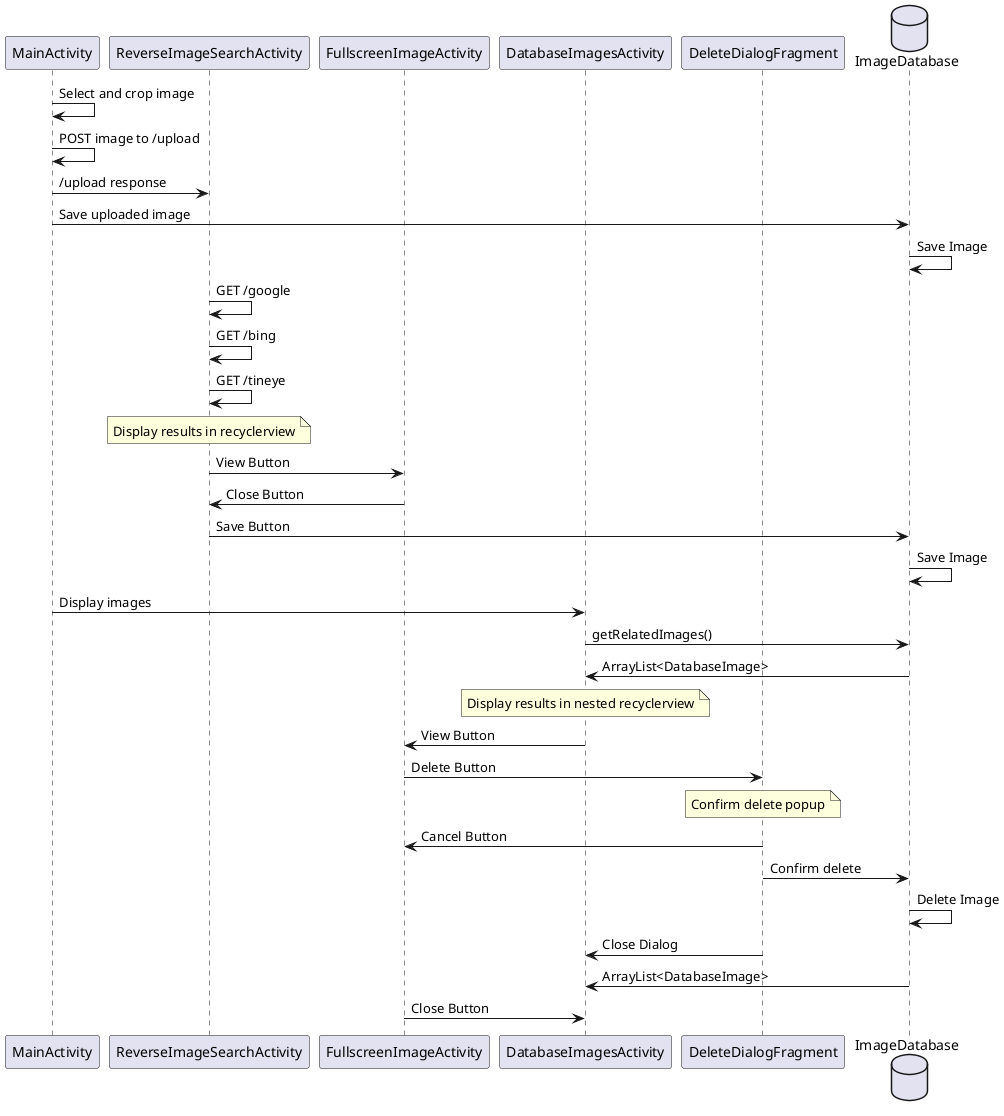 @startuml


participant MainActivity
participant ReverseImageSearchActivity
participant FullscreenImageActivity
participant DatabaseImagesActivity
participant DeleteDialogFragment
database ImageDatabase

MainActivity -> MainActivity: Select and crop image
MainActivity -> MainActivity: POST image to /upload
MainActivity -> ReverseImageSearchActivity: /upload response
MainActivity -> ImageDatabase: Save uploaded image
ImageDatabase -> ImageDatabase: Save Image
ReverseImageSearchActivity -> ReverseImageSearchActivity: GET /google
ReverseImageSearchActivity -> ReverseImageSearchActivity: GET /bing
ReverseImageSearchActivity -> ReverseImageSearchActivity: GET /tineye
note over ReverseImageSearchActivity
Display results in recyclerview
end note
ReverseImageSearchActivity -> FullscreenImageActivity: View Button
ReverseImageSearchActivity <- FullscreenImageActivity: Close Button
ReverseImageSearchActivity -> ImageDatabase: Save Button
ImageDatabase -> ImageDatabase: Save Image
MainActivity -> DatabaseImagesActivity: Display images
DatabaseImagesActivity -> ImageDatabase: getRelatedImages()
DatabaseImagesActivity <- ImageDatabase: ArrayList<DatabaseImage>
note over DatabaseImagesActivity
Display results in nested recyclerview
end note
DatabaseImagesActivity -> FullscreenImageActivity: View Button
FullscreenImageActivity -> DeleteDialogFragment: Delete Button
note over DeleteDialogFragment
Confirm delete popup
end note
DeleteDialogFragment -> FullscreenImageActivity: Cancel Button
DeleteDialogFragment -> ImageDatabase: Confirm delete
ImageDatabase -> ImageDatabase: Delete Image
DeleteDialogFragment -> DatabaseImagesActivity: Close Dialog
DatabaseImagesActivity <- ImageDatabase: ArrayList<DatabaseImage>
DatabaseImagesActivity <- FullscreenImageActivity: Close Button



@enduml